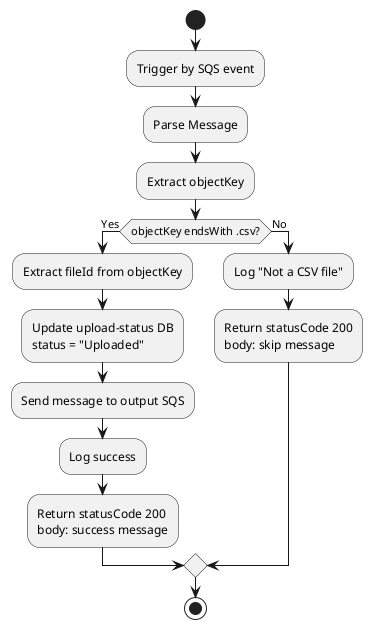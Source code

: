 @startuml
start

:Trigger by SQS event;

:Parse Message;
:Extract objectKey;

if (objectKey endsWith .csv?) then (Yes)
    :Extract fileId from objectKey;
    :Update upload-status DB\nstatus = "Uploaded";

    :Send message to output SQS;

    :Log success;
    :Return statusCode 200\nbody: success message;
else (No)
    :Log "Not a CSV file";
    :Return statusCode 200\nbody: skip message;
endif

stop
@enduml